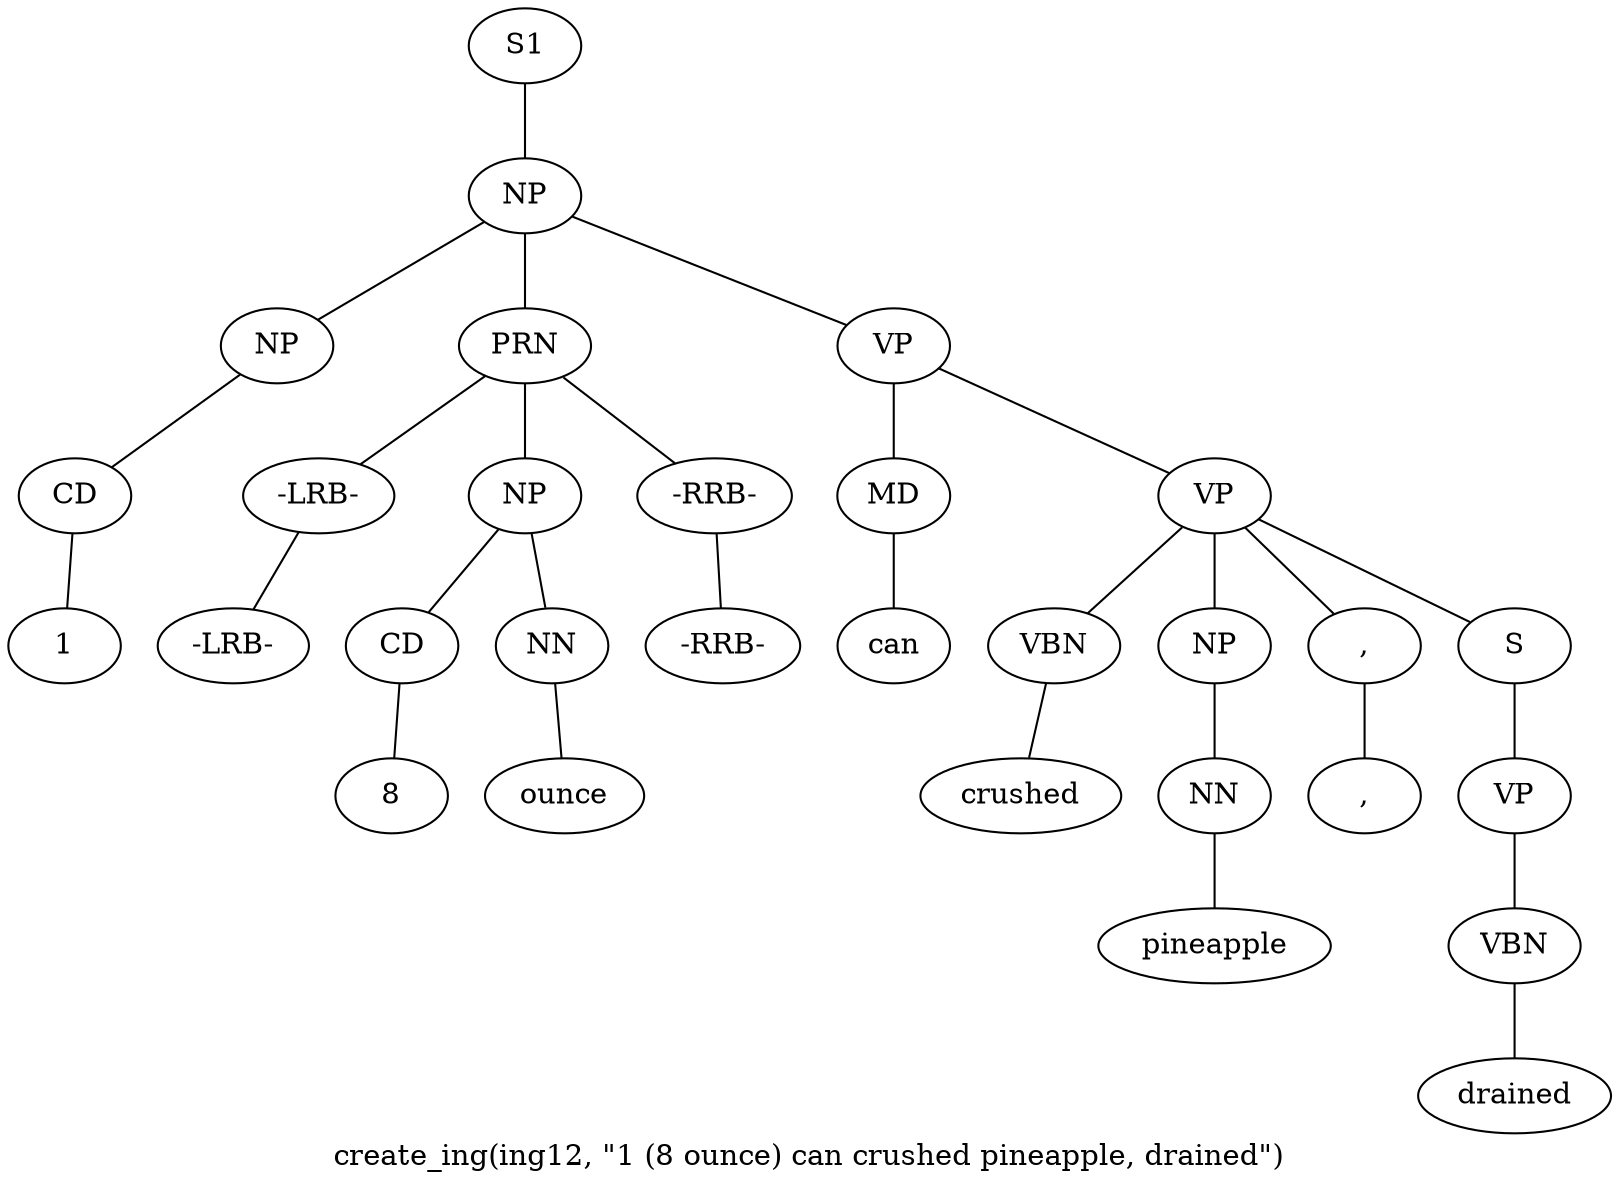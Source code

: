 graph SyntaxGraph {
	label = "create_ing(ing12, \"1 (8 ounce) can crushed pineapple, drained\")";
	Node0 [label="S1"];
	Node1 [label="NP"];
	Node2 [label="NP"];
	Node3 [label="CD"];
	Node4 [label="1"];
	Node5 [label="PRN"];
	Node6 [label="-LRB-"];
	Node7 [label="-LRB-"];
	Node8 [label="NP"];
	Node9 [label="CD"];
	Node10 [label="8"];
	Node11 [label="NN"];
	Node12 [label="ounce"];
	Node13 [label="-RRB-"];
	Node14 [label="-RRB-"];
	Node15 [label="VP"];
	Node16 [label="MD"];
	Node17 [label="can"];
	Node18 [label="VP"];
	Node19 [label="VBN"];
	Node20 [label="crushed"];
	Node21 [label="NP"];
	Node22 [label="NN"];
	Node23 [label="pineapple"];
	Node24 [label=","];
	Node25 [label=","];
	Node26 [label="S"];
	Node27 [label="VP"];
	Node28 [label="VBN"];
	Node29 [label="drained"];

	Node0 -- Node1;
	Node1 -- Node2;
	Node1 -- Node5;
	Node1 -- Node15;
	Node2 -- Node3;
	Node3 -- Node4;
	Node5 -- Node6;
	Node5 -- Node8;
	Node5 -- Node13;
	Node6 -- Node7;
	Node8 -- Node9;
	Node8 -- Node11;
	Node9 -- Node10;
	Node11 -- Node12;
	Node13 -- Node14;
	Node15 -- Node16;
	Node15 -- Node18;
	Node16 -- Node17;
	Node18 -- Node19;
	Node18 -- Node21;
	Node18 -- Node24;
	Node18 -- Node26;
	Node19 -- Node20;
	Node21 -- Node22;
	Node22 -- Node23;
	Node24 -- Node25;
	Node26 -- Node27;
	Node27 -- Node28;
	Node28 -- Node29;
}